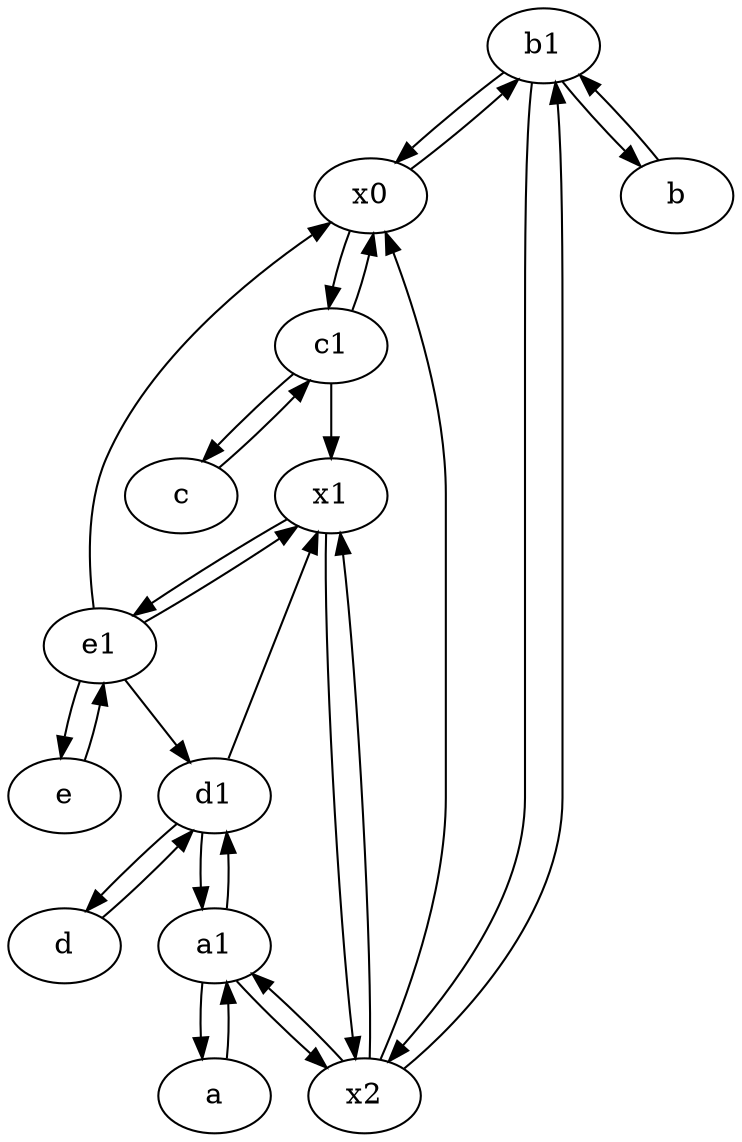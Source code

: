 digraph  {
	b1 [pos="45,20!"];
	e1 [pos="25,45!"];
	e [pos="30,50!"];
	x0;
	a [pos="40,10!"];
	d1 [pos="25,30!"];
	c1 [pos="30,15!"];
	x2;
	c [pos="20,10!"];
	d [pos="20,30!"];
	b [pos="50,20!"];
	x1;
	a1 [pos="40,15!"];
	b1 -> x2;
	x2 -> x0;
	d1 -> x1;
	e1 -> x0;
	x2 -> a1;
	x0 -> c1;
	x1 -> x2;
	e -> e1;
	x2 -> b1;
	d1 -> d;
	e1 -> x1;
	a1 -> d1;
	b1 -> b;
	x1 -> e1;
	d -> d1;
	c1 -> x1;
	e1 -> d1;
	c -> c1;
	b1 -> x0;
	c1 -> c;
	c1 -> x0;
	a1 -> a;
	x0 -> b1;
	e1 -> e;
	b -> b1;
	d1 -> a1;
	a1 -> x2;
	a -> a1;
	x2 -> x1;

	}